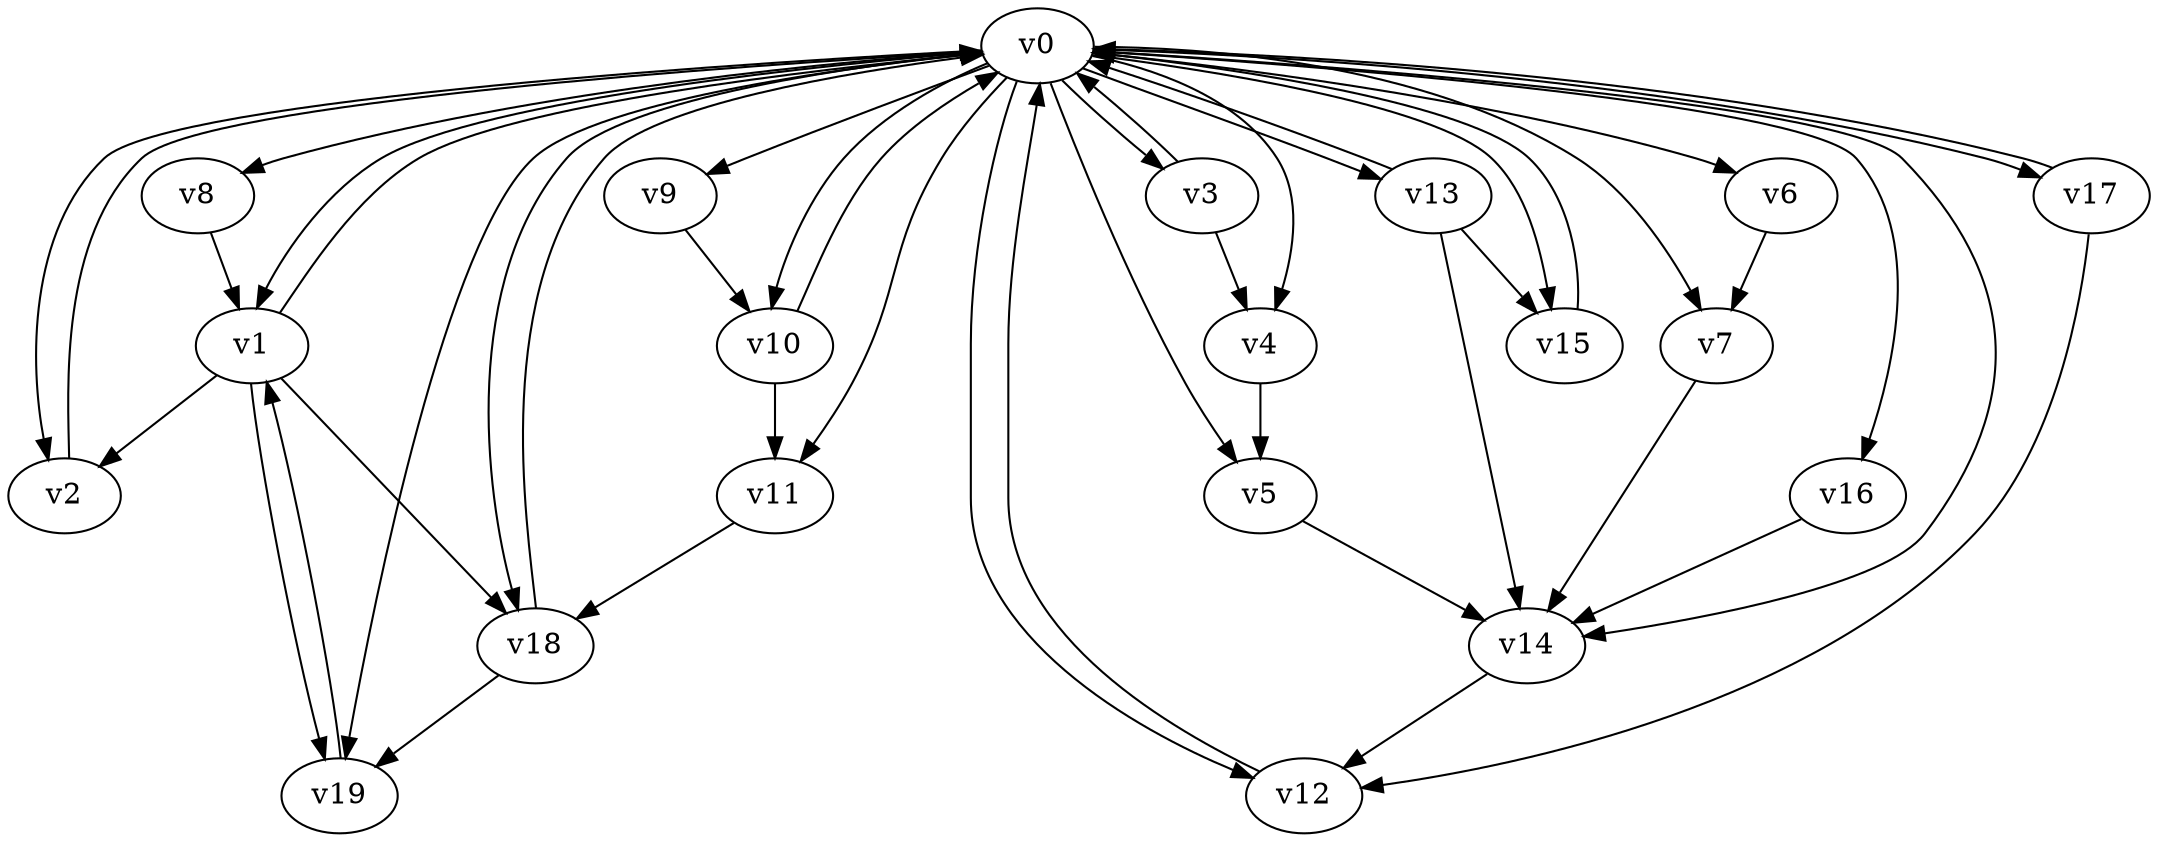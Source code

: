 digraph test021 {
    v0 [name="v0", player=0, priority=17];
    v1 [name="v1", player=1, priority=12];
    v2 [name="v2", player=0, priority=1];
    v3 [name="v3", player=0, priority=13];
    v4 [name="v4", player=1, priority=17];
    v5 [name="v5", player=0, priority=24];
    v6 [name="v6", player=1, priority=18];
    v7 [name="v7", player=1, priority=24];
    v8 [name="v8", player=0, priority=27];
    v9 [name="v9", player=1, priority=25];
    v10 [name="v10", player=0, priority=15];
    v11 [name="v11", player=1, priority=18];
    v12 [name="v12", player=1, priority=35];
    v13 [name="v13", player=1, priority=24];
    v14 [name="v14", player=0, priority=37];
    v15 [name="v15", player=0, priority=34];
    v16 [name="v16", player=0, priority=26];
    v17 [name="v17", player=0, priority=10];
    v18 [name="v18", player=1, priority=16];
    v19 [name="v19", player=1, priority=13];
    v3 -> v4;
    v17 -> v0;
    v0 -> v2;
    v10 -> v0;
    v17 -> v12;
    v0 -> v5;
    v1 -> v0;
    v0 -> v8;
    v0 -> v14;
    v0 -> v11;
    v0 -> v17;
    v13 -> v14;
    v1 -> v18;
    v12 -> v0;
    v18 -> v19;
    v3 -> v0;
    v4 -> v5;
    v0 -> v1;
    v0 -> v7;
    v9 -> v10;
    v1 -> v2;
    v0 -> v4;
    v0 -> v10;
    v0 -> v16;
    v10 -> v11;
    v0 -> v13;
    v0 -> v19;
    v18 -> v0;
    v6 -> v7;
    v19 -> v1;
    v5 -> v14;
    v0 -> v3;
    v2 -> v0;
    v0 -> v9;
    v13 -> v0;
    v0 -> v6;
    v0 -> v12;
    v15 -> v0;
    v0 -> v15;
    v0 -> v18;
    v13 -> v15;
    v1 -> v19;
    v7 -> v14;
    v11 -> v18;
    v14 -> v12;
    v16 -> v14;
    v8 -> v1;
}